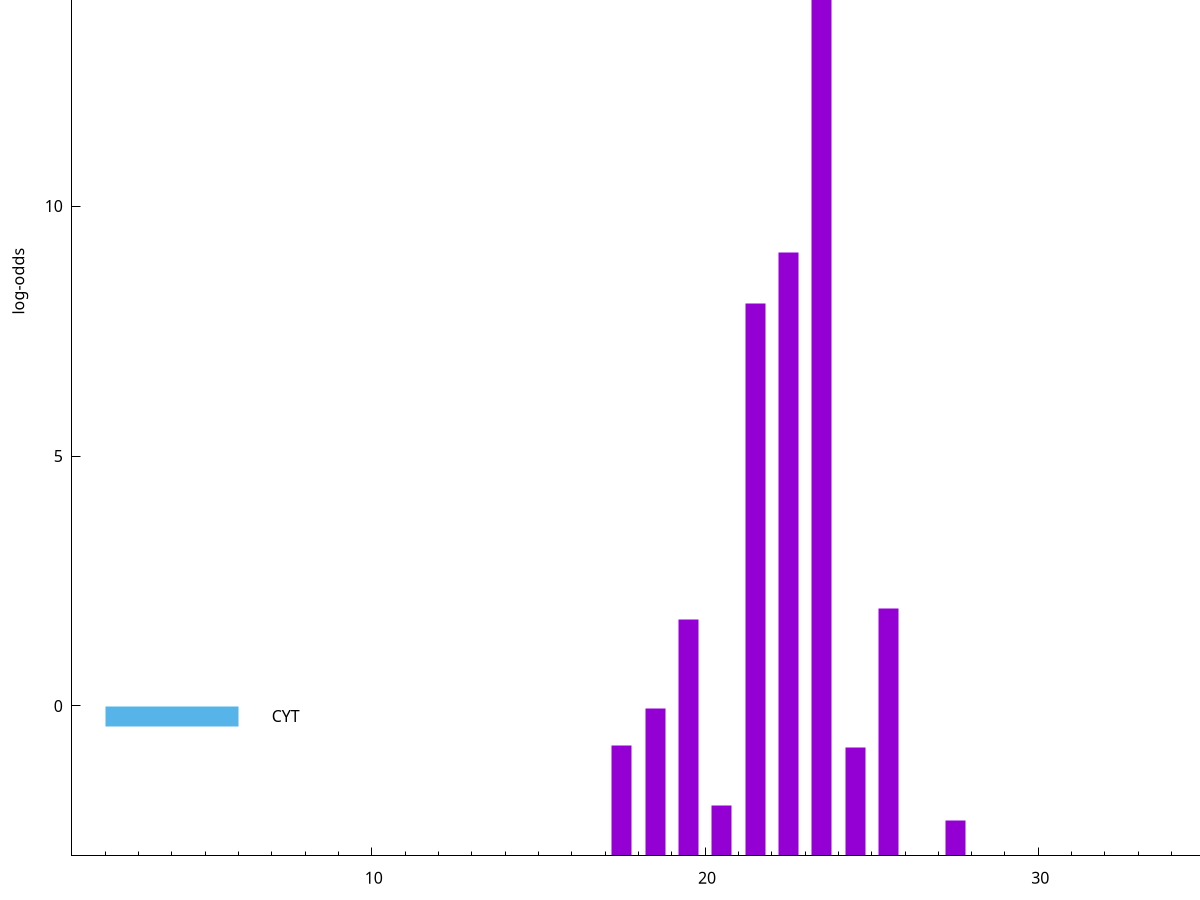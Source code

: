 set title "LipoP predictions for SRR4017833.gff"
set size 2., 1.4
set xrange [1:70] 
set mxtics 10
set yrange [-3:20]
set y2range [0:23]
set ylabel "log-odds"
set term postscript eps color solid "Helvetica" 30
set output "SRR4017833.gff25.eps"
set arrow from 2,15.2722 to 6,15.2722 nohead lt 1 lw 20
set label "SpI" at 7,15.2722
set arrow from 2,-0.200913 to 6,-0.200913 nohead lt 3 lw 20
set label "CYT" at 7,-0.200913
set arrow from 2,15.2722 to 6,15.2722 nohead lt 1 lw 20
set label "SpI" at 7,15.2722
# NOTE: The scores below are the log-odds scores with the threshold
# NOTE: subtracted (a hack to make gnuplot make the histogram all
# NOTE: look nice).
plot "-" axes x1y2 title "" with impulses lt 1 lw 20
23.500000 18.242100
22.500000 12.081150
21.500000 11.054610
25.500000 4.940490
19.500000 4.736510
18.500000 2.953936
17.500000 2.205080
24.500000 2.178239
20.500000 1.011720
27.500000 0.717080
e
exit

